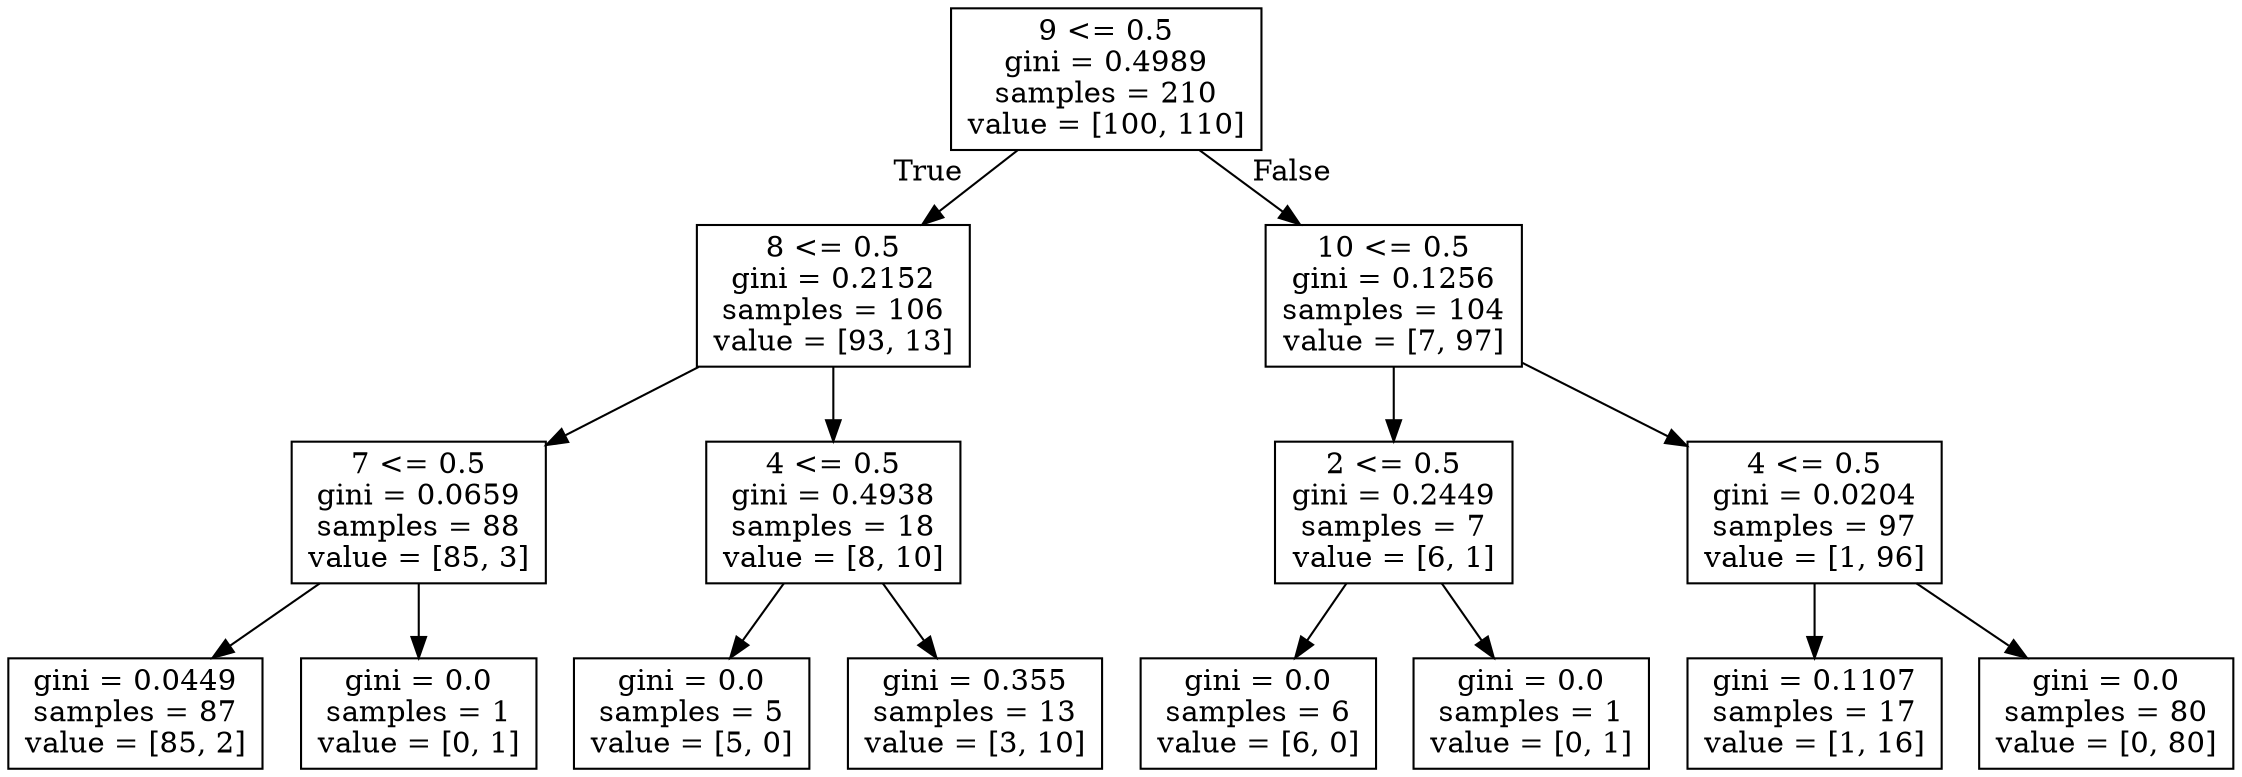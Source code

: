 digraph Tree {
node [shape=box] ;
0 [label="9 <= 0.5\ngini = 0.4989\nsamples = 210\nvalue = [100, 110]"] ;
1 [label="8 <= 0.5\ngini = 0.2152\nsamples = 106\nvalue = [93, 13]"] ;
0 -> 1 [labeldistance=2.5, labelangle=45, headlabel="True"] ;
2 [label="7 <= 0.5\ngini = 0.0659\nsamples = 88\nvalue = [85, 3]"] ;
1 -> 2 ;
3 [label="gini = 0.0449\nsamples = 87\nvalue = [85, 2]"] ;
2 -> 3 ;
4 [label="gini = 0.0\nsamples = 1\nvalue = [0, 1]"] ;
2 -> 4 ;
5 [label="4 <= 0.5\ngini = 0.4938\nsamples = 18\nvalue = [8, 10]"] ;
1 -> 5 ;
6 [label="gini = 0.0\nsamples = 5\nvalue = [5, 0]"] ;
5 -> 6 ;
7 [label="gini = 0.355\nsamples = 13\nvalue = [3, 10]"] ;
5 -> 7 ;
8 [label="10 <= 0.5\ngini = 0.1256\nsamples = 104\nvalue = [7, 97]"] ;
0 -> 8 [labeldistance=2.5, labelangle=-45, headlabel="False"] ;
9 [label="2 <= 0.5\ngini = 0.2449\nsamples = 7\nvalue = [6, 1]"] ;
8 -> 9 ;
10 [label="gini = 0.0\nsamples = 6\nvalue = [6, 0]"] ;
9 -> 10 ;
11 [label="gini = 0.0\nsamples = 1\nvalue = [0, 1]"] ;
9 -> 11 ;
12 [label="4 <= 0.5\ngini = 0.0204\nsamples = 97\nvalue = [1, 96]"] ;
8 -> 12 ;
13 [label="gini = 0.1107\nsamples = 17\nvalue = [1, 16]"] ;
12 -> 13 ;
14 [label="gini = 0.0\nsamples = 80\nvalue = [0, 80]"] ;
12 -> 14 ;
}